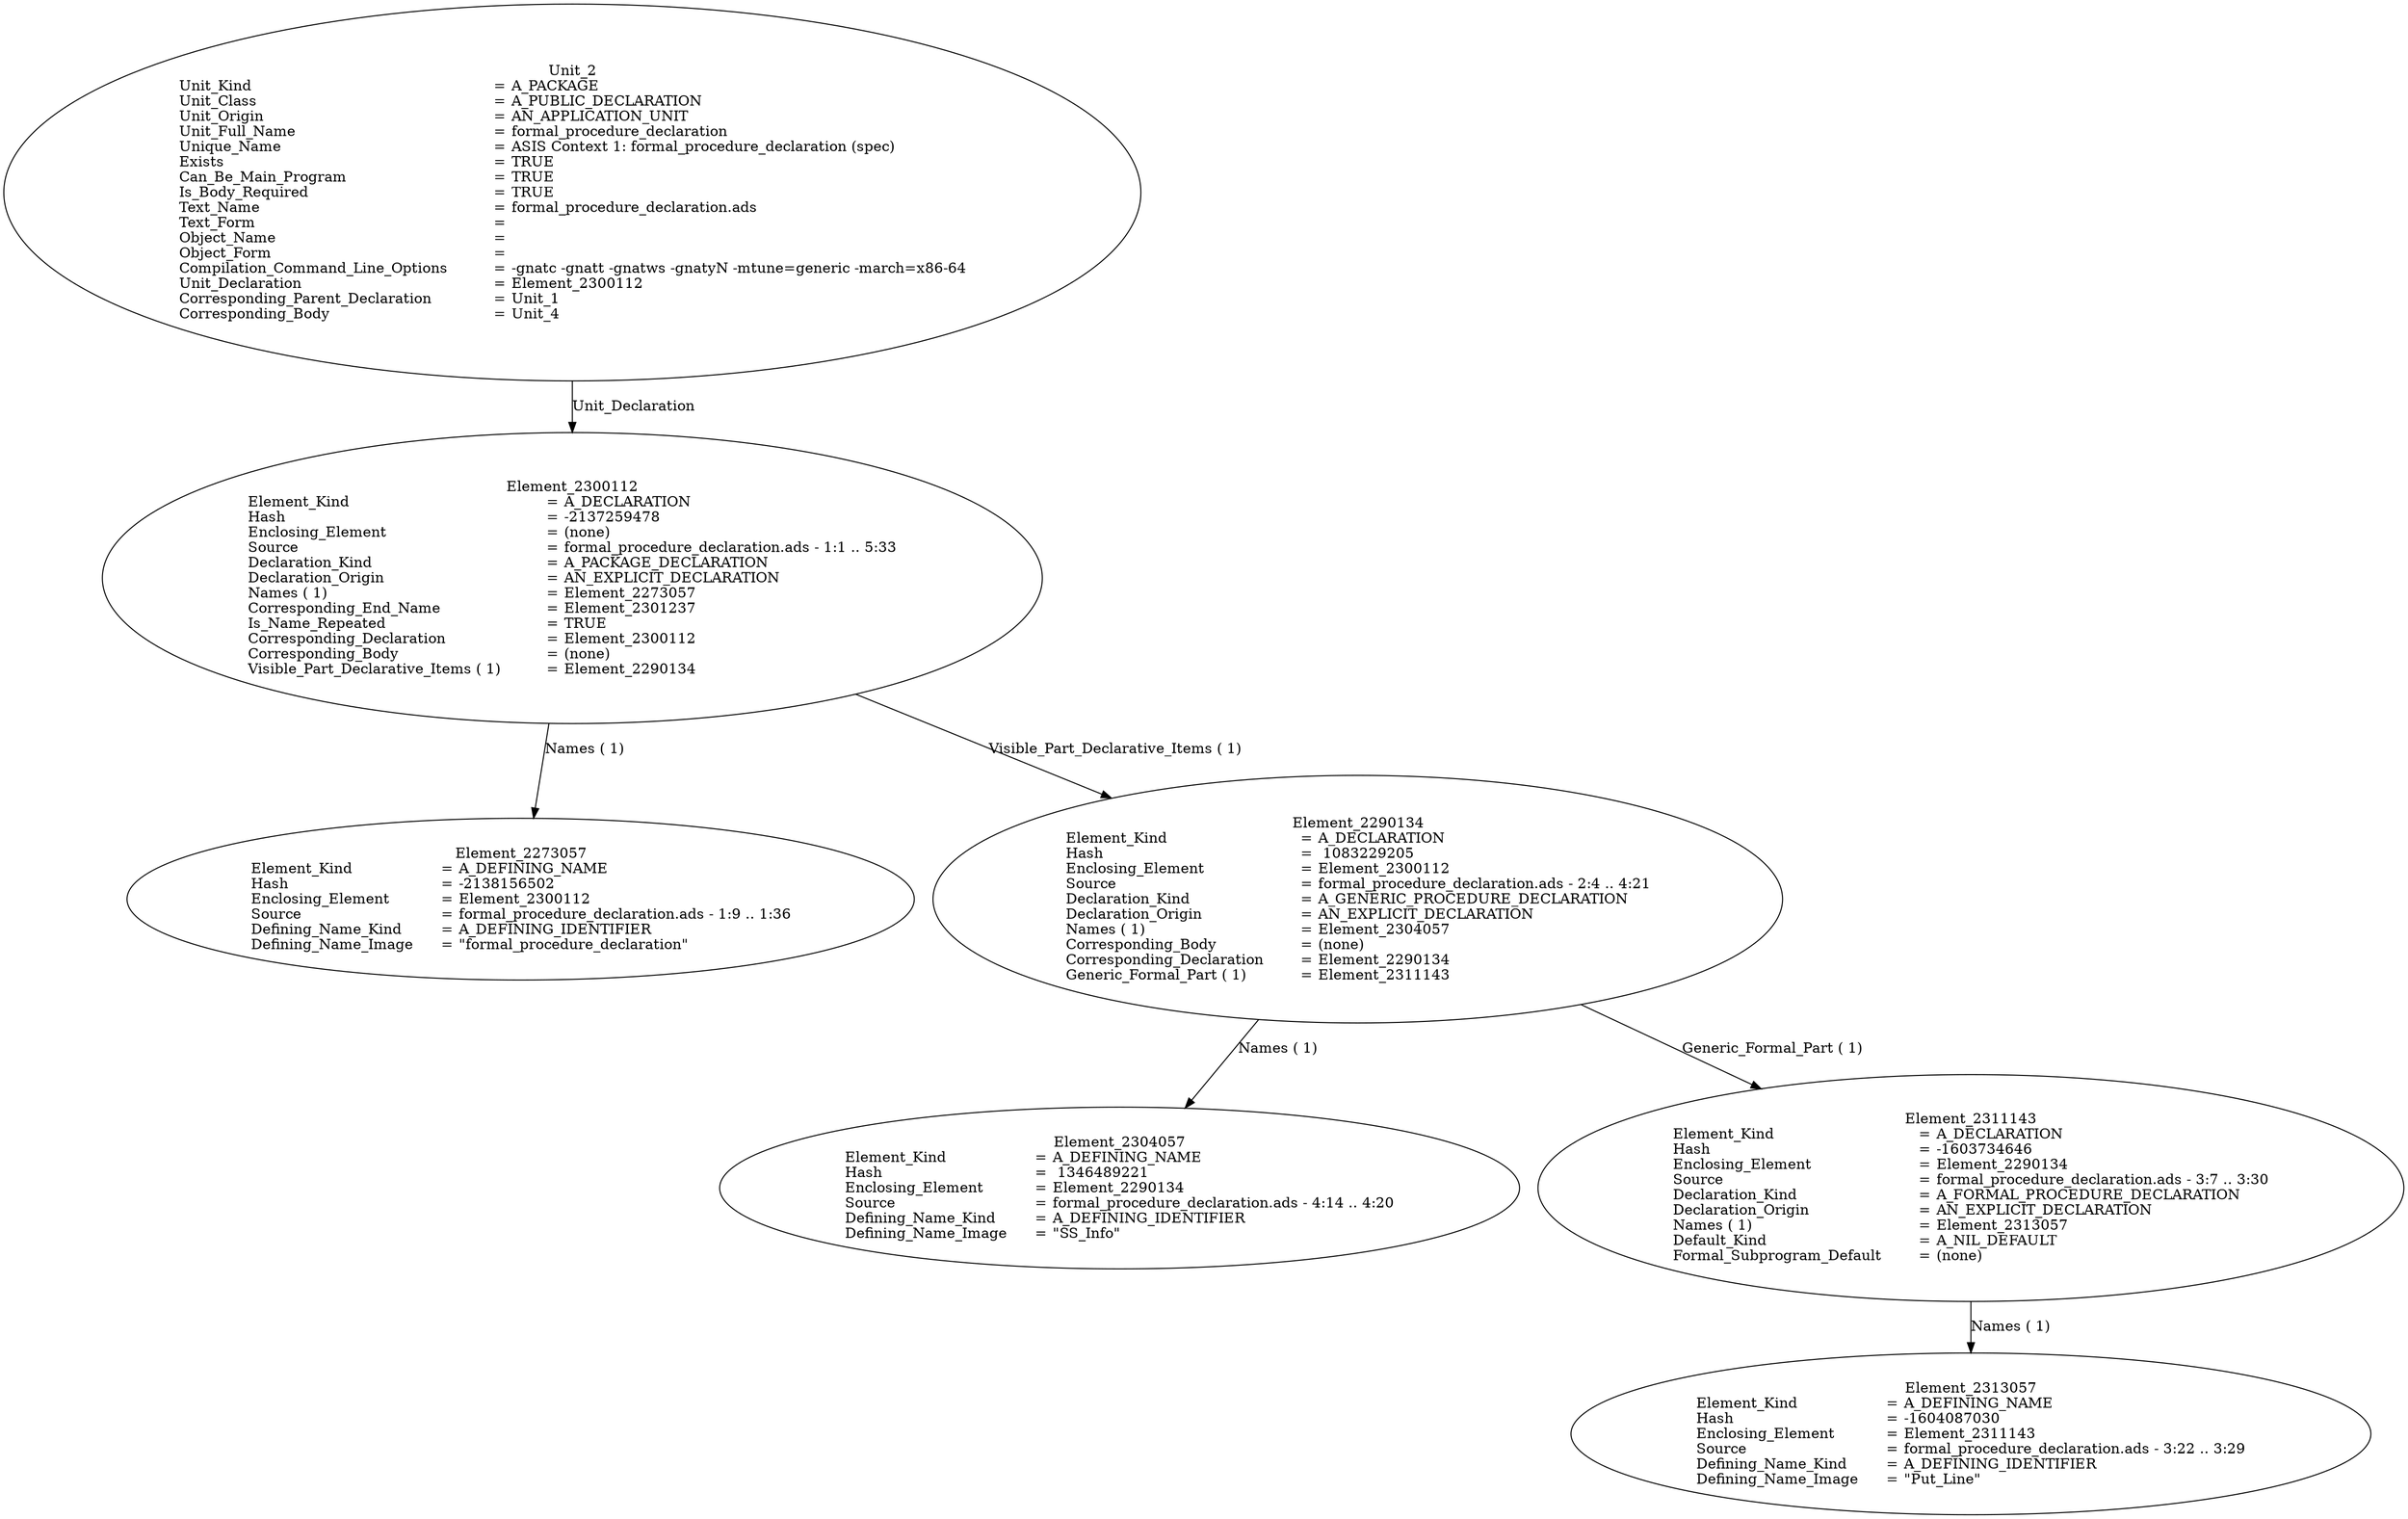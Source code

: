 digraph "formal_procedure_declaration.adt" {
  Unit_2 -> Element_2300112
      [ label=Unit_Declaration ];
  Unit_2
      [ label=<<TABLE BORDER="0" CELLBORDER="0" CELLSPACING="0" CELLPADDING="0"> 
          <TR><TD COLSPAN="3">Unit_2</TD></TR>
          <TR><TD ALIGN="LEFT">Unit_Kind   </TD><TD> = </TD><TD ALIGN="LEFT">A_PACKAGE</TD></TR>
          <TR><TD ALIGN="LEFT">Unit_Class   </TD><TD> = </TD><TD ALIGN="LEFT">A_PUBLIC_DECLARATION</TD></TR>
          <TR><TD ALIGN="LEFT">Unit_Origin   </TD><TD> = </TD><TD ALIGN="LEFT">AN_APPLICATION_UNIT</TD></TR>
          <TR><TD ALIGN="LEFT">Unit_Full_Name    </TD><TD> = </TD><TD ALIGN="LEFT">formal_procedure_declaration</TD></TR>
          <TR><TD ALIGN="LEFT">Unique_Name   </TD><TD> = </TD><TD ALIGN="LEFT">ASIS Context 1: formal_procedure_declaration (spec)</TD></TR>
          <TR><TD ALIGN="LEFT">Exists  </TD><TD> = </TD><TD ALIGN="LEFT">TRUE</TD></TR>
          <TR><TD ALIGN="LEFT">Can_Be_Main_Program     </TD><TD> = </TD><TD ALIGN="LEFT">TRUE</TD></TR>
          <TR><TD ALIGN="LEFT">Is_Body_Required     </TD><TD> = </TD><TD ALIGN="LEFT">TRUE</TD></TR>
          <TR><TD ALIGN="LEFT">Text_Name   </TD><TD> = </TD><TD ALIGN="LEFT">formal_procedure_declaration.ads</TD></TR>
          <TR><TD ALIGN="LEFT">Text_Form   </TD><TD> = </TD><TD ALIGN="LEFT"></TD></TR>
          <TR><TD ALIGN="LEFT">Object_Name   </TD><TD> = </TD><TD ALIGN="LEFT"></TD></TR>
          <TR><TD ALIGN="LEFT">Object_Form   </TD><TD> = </TD><TD ALIGN="LEFT"></TD></TR>
          <TR><TD ALIGN="LEFT">Compilation_Command_Line_Options         </TD><TD> = </TD><TD ALIGN="LEFT">-gnatc -gnatt -gnatws -gnatyN -mtune=generic -march=x86-64</TD></TR>
          <TR><TD ALIGN="LEFT">Unit_Declaration     </TD><TD> = </TD><TD ALIGN="LEFT">Element_2300112</TD></TR>
          <TR><TD ALIGN="LEFT">Corresponding_Parent_Declaration         </TD><TD> = </TD><TD ALIGN="LEFT">Unit_1</TD></TR>
          <TR><TD ALIGN="LEFT">Corresponding_Body     </TD><TD> = </TD><TD ALIGN="LEFT">Unit_4</TD></TR>
          </TABLE>> ];
  Element_2300112 -> Element_2273057
      [ label="Names ( 1)" ];
  Element_2300112 -> Element_2290134
      [ label="Visible_Part_Declarative_Items ( 1)" ];
  Element_2300112
      [ label=<<TABLE BORDER="0" CELLBORDER="0" CELLSPACING="0" CELLPADDING="0"> 
          <TR><TD COLSPAN="3">Element_2300112</TD></TR>
          <TR><TD ALIGN="LEFT">Element_Kind    </TD><TD> = </TD><TD ALIGN="LEFT">A_DECLARATION</TD></TR>
          <TR><TD ALIGN="LEFT">Hash  </TD><TD> = </TD><TD ALIGN="LEFT">-2137259478</TD></TR>
          <TR><TD ALIGN="LEFT">Enclosing_Element     </TD><TD> = </TD><TD ALIGN="LEFT">(none)</TD></TR>
          <TR><TD ALIGN="LEFT">Source  </TD><TD> = </TD><TD ALIGN="LEFT">formal_procedure_declaration.ads - 1:1 .. 5:33</TD></TR>
          <TR><TD ALIGN="LEFT">Declaration_Kind     </TD><TD> = </TD><TD ALIGN="LEFT">A_PACKAGE_DECLARATION</TD></TR>
          <TR><TD ALIGN="LEFT">Declaration_Origin     </TD><TD> = </TD><TD ALIGN="LEFT">AN_EXPLICIT_DECLARATION</TD></TR>
          <TR><TD ALIGN="LEFT">Names ( 1)   </TD><TD> = </TD><TD ALIGN="LEFT">Element_2273057</TD></TR>
          <TR><TD ALIGN="LEFT">Corresponding_End_Name      </TD><TD> = </TD><TD ALIGN="LEFT">Element_2301237</TD></TR>
          <TR><TD ALIGN="LEFT">Is_Name_Repeated     </TD><TD> = </TD><TD ALIGN="LEFT">TRUE</TD></TR>
          <TR><TD ALIGN="LEFT">Corresponding_Declaration       </TD><TD> = </TD><TD ALIGN="LEFT">Element_2300112</TD></TR>
          <TR><TD ALIGN="LEFT">Corresponding_Body     </TD><TD> = </TD><TD ALIGN="LEFT">(none)</TD></TR>
          <TR><TD ALIGN="LEFT">Visible_Part_Declarative_Items ( 1)         </TD><TD> = </TD><TD ALIGN="LEFT">Element_2290134</TD></TR>
          </TABLE>> ];
  Element_2273057
      [ label=<<TABLE BORDER="0" CELLBORDER="0" CELLSPACING="0" CELLPADDING="0"> 
          <TR><TD COLSPAN="3">Element_2273057</TD></TR>
          <TR><TD ALIGN="LEFT">Element_Kind    </TD><TD> = </TD><TD ALIGN="LEFT">A_DEFINING_NAME</TD></TR>
          <TR><TD ALIGN="LEFT">Hash  </TD><TD> = </TD><TD ALIGN="LEFT">-2138156502</TD></TR>
          <TR><TD ALIGN="LEFT">Enclosing_Element     </TD><TD> = </TD><TD ALIGN="LEFT">Element_2300112</TD></TR>
          <TR><TD ALIGN="LEFT">Source  </TD><TD> = </TD><TD ALIGN="LEFT">formal_procedure_declaration.ads - 1:9 .. 1:36</TD></TR>
          <TR><TD ALIGN="LEFT">Defining_Name_Kind     </TD><TD> = </TD><TD ALIGN="LEFT">A_DEFINING_IDENTIFIER</TD></TR>
          <TR><TD ALIGN="LEFT">Defining_Name_Image     </TD><TD> = </TD><TD ALIGN="LEFT">"formal_procedure_declaration"</TD></TR>
          </TABLE>> ];
  Element_2290134 -> Element_2304057
      [ label="Names ( 1)" ];
  Element_2290134 -> Element_2311143
      [ label="Generic_Formal_Part ( 1)" ];
  Element_2290134
      [ label=<<TABLE BORDER="0" CELLBORDER="0" CELLSPACING="0" CELLPADDING="0"> 
          <TR><TD COLSPAN="3">Element_2290134</TD></TR>
          <TR><TD ALIGN="LEFT">Element_Kind    </TD><TD> = </TD><TD ALIGN="LEFT">A_DECLARATION</TD></TR>
          <TR><TD ALIGN="LEFT">Hash  </TD><TD> = </TD><TD ALIGN="LEFT"> 1083229205</TD></TR>
          <TR><TD ALIGN="LEFT">Enclosing_Element     </TD><TD> = </TD><TD ALIGN="LEFT">Element_2300112</TD></TR>
          <TR><TD ALIGN="LEFT">Source  </TD><TD> = </TD><TD ALIGN="LEFT">formal_procedure_declaration.ads - 2:4 .. 4:21</TD></TR>
          <TR><TD ALIGN="LEFT">Declaration_Kind     </TD><TD> = </TD><TD ALIGN="LEFT">A_GENERIC_PROCEDURE_DECLARATION</TD></TR>
          <TR><TD ALIGN="LEFT">Declaration_Origin     </TD><TD> = </TD><TD ALIGN="LEFT">AN_EXPLICIT_DECLARATION</TD></TR>
          <TR><TD ALIGN="LEFT">Names ( 1)   </TD><TD> = </TD><TD ALIGN="LEFT">Element_2304057</TD></TR>
          <TR><TD ALIGN="LEFT">Corresponding_Body     </TD><TD> = </TD><TD ALIGN="LEFT">(none)</TD></TR>
          <TR><TD ALIGN="LEFT">Corresponding_Declaration       </TD><TD> = </TD><TD ALIGN="LEFT">Element_2290134</TD></TR>
          <TR><TD ALIGN="LEFT">Generic_Formal_Part ( 1)       </TD><TD> = </TD><TD ALIGN="LEFT">Element_2311143</TD></TR>
          </TABLE>> ];
  Element_2311143 -> Element_2313057
      [ label="Names ( 1)" ];
  Element_2311143
      [ label=<<TABLE BORDER="0" CELLBORDER="0" CELLSPACING="0" CELLPADDING="0"> 
          <TR><TD COLSPAN="3">Element_2311143</TD></TR>
          <TR><TD ALIGN="LEFT">Element_Kind    </TD><TD> = </TD><TD ALIGN="LEFT">A_DECLARATION</TD></TR>
          <TR><TD ALIGN="LEFT">Hash  </TD><TD> = </TD><TD ALIGN="LEFT">-1603734646</TD></TR>
          <TR><TD ALIGN="LEFT">Enclosing_Element     </TD><TD> = </TD><TD ALIGN="LEFT">Element_2290134</TD></TR>
          <TR><TD ALIGN="LEFT">Source  </TD><TD> = </TD><TD ALIGN="LEFT">formal_procedure_declaration.ads - 3:7 .. 3:30</TD></TR>
          <TR><TD ALIGN="LEFT">Declaration_Kind     </TD><TD> = </TD><TD ALIGN="LEFT">A_FORMAL_PROCEDURE_DECLARATION</TD></TR>
          <TR><TD ALIGN="LEFT">Declaration_Origin     </TD><TD> = </TD><TD ALIGN="LEFT">AN_EXPLICIT_DECLARATION</TD></TR>
          <TR><TD ALIGN="LEFT">Names ( 1)   </TD><TD> = </TD><TD ALIGN="LEFT">Element_2313057</TD></TR>
          <TR><TD ALIGN="LEFT">Default_Kind    </TD><TD> = </TD><TD ALIGN="LEFT">A_NIL_DEFAULT</TD></TR>
          <TR><TD ALIGN="LEFT">Formal_Subprogram_Default       </TD><TD> = </TD><TD ALIGN="LEFT">(none)</TD></TR>
          </TABLE>> ];
  Element_2313057
      [ label=<<TABLE BORDER="0" CELLBORDER="0" CELLSPACING="0" CELLPADDING="0"> 
          <TR><TD COLSPAN="3">Element_2313057</TD></TR>
          <TR><TD ALIGN="LEFT">Element_Kind    </TD><TD> = </TD><TD ALIGN="LEFT">A_DEFINING_NAME</TD></TR>
          <TR><TD ALIGN="LEFT">Hash  </TD><TD> = </TD><TD ALIGN="LEFT">-1604087030</TD></TR>
          <TR><TD ALIGN="LEFT">Enclosing_Element     </TD><TD> = </TD><TD ALIGN="LEFT">Element_2311143</TD></TR>
          <TR><TD ALIGN="LEFT">Source  </TD><TD> = </TD><TD ALIGN="LEFT">formal_procedure_declaration.ads - 3:22 .. 3:29</TD></TR>
          <TR><TD ALIGN="LEFT">Defining_Name_Kind     </TD><TD> = </TD><TD ALIGN="LEFT">A_DEFINING_IDENTIFIER</TD></TR>
          <TR><TD ALIGN="LEFT">Defining_Name_Image     </TD><TD> = </TD><TD ALIGN="LEFT">"Put_Line"</TD></TR>
          </TABLE>> ];
  Element_2304057
      [ label=<<TABLE BORDER="0" CELLBORDER="0" CELLSPACING="0" CELLPADDING="0"> 
          <TR><TD COLSPAN="3">Element_2304057</TD></TR>
          <TR><TD ALIGN="LEFT">Element_Kind    </TD><TD> = </TD><TD ALIGN="LEFT">A_DEFINING_NAME</TD></TR>
          <TR><TD ALIGN="LEFT">Hash  </TD><TD> = </TD><TD ALIGN="LEFT"> 1346489221</TD></TR>
          <TR><TD ALIGN="LEFT">Enclosing_Element     </TD><TD> = </TD><TD ALIGN="LEFT">Element_2290134</TD></TR>
          <TR><TD ALIGN="LEFT">Source  </TD><TD> = </TD><TD ALIGN="LEFT">formal_procedure_declaration.ads - 4:14 .. 4:20</TD></TR>
          <TR><TD ALIGN="LEFT">Defining_Name_Kind     </TD><TD> = </TD><TD ALIGN="LEFT">A_DEFINING_IDENTIFIER</TD></TR>
          <TR><TD ALIGN="LEFT">Defining_Name_Image     </TD><TD> = </TD><TD ALIGN="LEFT">"SS_Info"</TD></TR>
          </TABLE>> ]
}
